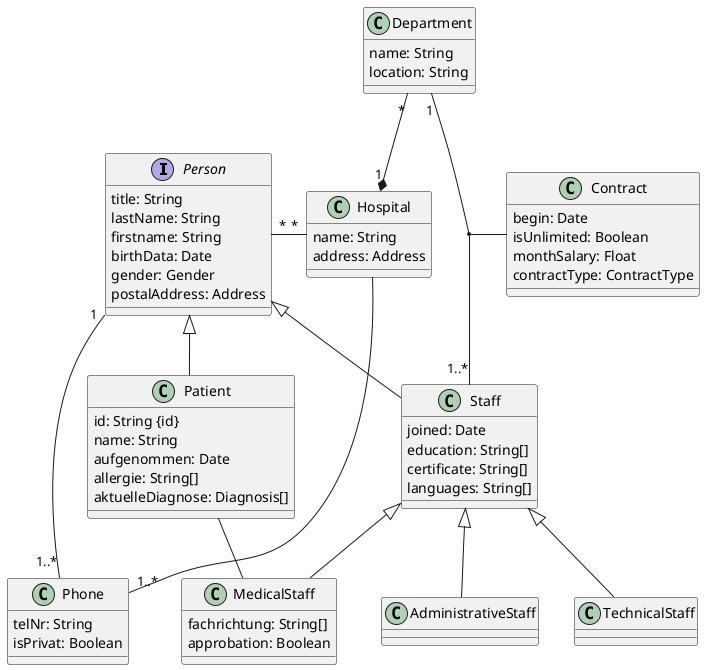 @startuml

interface Person {
title: String
lastName: String
firstname: String
birthData: Date
gender: Gender
postalAddress: Address
}

Person "1" -left- "1..*" Phone

Person <|-- Patient
Person <|-- Staff

Person "*" --right-- "*" Hospital

class Hospital {
name: String
address: Address
}

class Department {
name: String
location: String
}


Department "*" -down-* "1" Hospital
Department "1" -- "1..*" Staff
(Department, Staff) -- Contract

Hospital --- "1..*" Phone

class Phone {
telNr: String
isPrivat: Boolean
}

class Staff {
joined: Date
education: String[]
certificate: String[]
languages: String[]
}

class Contract{
begin: Date
isUnlimited: Boolean
monthSalary: Float
contractType: ContractType

}

class Patient {
id: String {id}
name: String
aufgenommen: Date
allergie: String[]
aktuelleDiagnose: Diagnosis[]
}

Staff <|-down- MedicalStaff
Staff <|-down- AdministrativeStaff
Staff <|-down- TechnicalStaff


class MedicalStaff{
fachrichtung: String[]
approbation: Boolean


}

MedicalStaff -left-  Patient

class AdministrativeStaff {
}

class TechnicalStaff {
}


@enduml